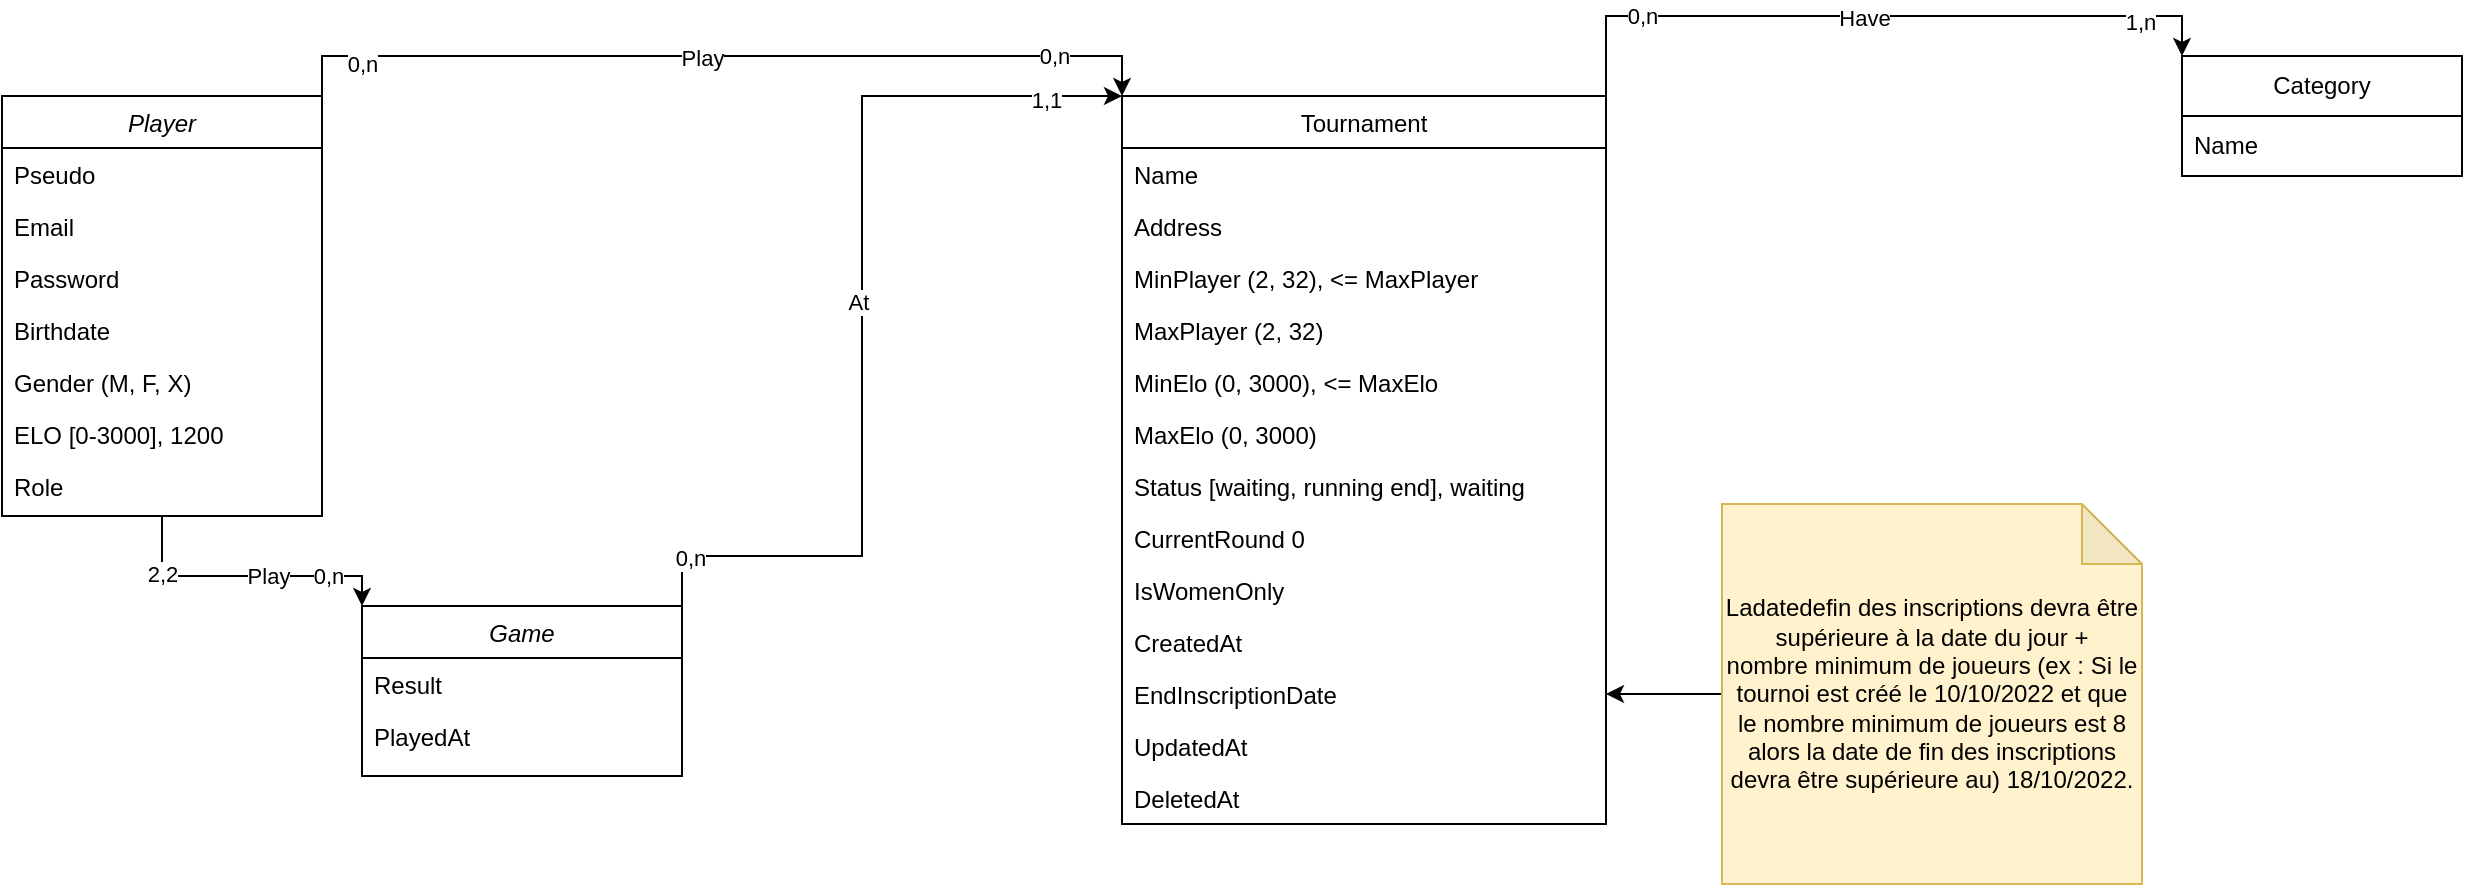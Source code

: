 <mxfile version="25.0.1">
  <diagram id="C5RBs43oDa-KdzZeNtuy" name="Page-1">
    <mxGraphModel dx="1434" dy="786" grid="1" gridSize="10" guides="1" tooltips="1" connect="1" arrows="1" fold="1" page="1" pageScale="1" pageWidth="827" pageHeight="1169" math="0" shadow="0">
      <root>
        <mxCell id="WIyWlLk6GJQsqaUBKTNV-0" />
        <mxCell id="WIyWlLk6GJQsqaUBKTNV-1" parent="WIyWlLk6GJQsqaUBKTNV-0" />
        <mxCell id="is_1qDN3KbwyE40NXV2F-14" style="edgeStyle=orthogonalEdgeStyle;rounded=0;orthogonalLoop=1;jettySize=auto;html=1;entryX=0;entryY=0;entryDx=0;entryDy=0;exitX=1;exitY=0;exitDx=0;exitDy=0;" edge="1" parent="WIyWlLk6GJQsqaUBKTNV-1" source="zkfFHV4jXpPFQw0GAbJ--0" target="zkfFHV4jXpPFQw0GAbJ--17">
          <mxGeometry relative="1" as="geometry" />
        </mxCell>
        <mxCell id="is_1qDN3KbwyE40NXV2F-15" value="Play" style="edgeLabel;html=1;align=center;verticalAlign=middle;resizable=0;points=[];" vertex="1" connectable="0" parent="is_1qDN3KbwyE40NXV2F-14">
          <mxGeometry x="-0.17" y="-2" relative="1" as="geometry">
            <mxPoint x="27" y="-1" as="offset" />
          </mxGeometry>
        </mxCell>
        <mxCell id="is_1qDN3KbwyE40NXV2F-16" value="0,n" style="edgeLabel;html=1;align=center;verticalAlign=middle;resizable=0;points=[];" vertex="1" connectable="0" parent="is_1qDN3KbwyE40NXV2F-14">
          <mxGeometry x="-0.924" relative="1" as="geometry">
            <mxPoint x="20" as="offset" />
          </mxGeometry>
        </mxCell>
        <mxCell id="is_1qDN3KbwyE40NXV2F-17" value="0,n" style="edgeLabel;html=1;align=center;verticalAlign=middle;resizable=0;points=[];" vertex="1" connectable="0" parent="is_1qDN3KbwyE40NXV2F-14">
          <mxGeometry x="0.895" y="-4" relative="1" as="geometry">
            <mxPoint x="-31" y="-4" as="offset" />
          </mxGeometry>
        </mxCell>
        <mxCell id="is_1qDN3KbwyE40NXV2F-30" style="edgeStyle=orthogonalEdgeStyle;rounded=0;orthogonalLoop=1;jettySize=auto;html=1;exitX=0.5;exitY=1;exitDx=0;exitDy=0;entryX=0;entryY=0;entryDx=0;entryDy=0;" edge="1" parent="WIyWlLk6GJQsqaUBKTNV-1" source="zkfFHV4jXpPFQw0GAbJ--0" target="is_1qDN3KbwyE40NXV2F-21">
          <mxGeometry relative="1" as="geometry">
            <Array as="points">
              <mxPoint x="120" y="360" />
              <mxPoint x="220" y="360" />
            </Array>
          </mxGeometry>
        </mxCell>
        <mxCell id="is_1qDN3KbwyE40NXV2F-31" value="Play" style="edgeLabel;html=1;align=center;verticalAlign=middle;resizable=0;points=[];" vertex="1" connectable="0" parent="is_1qDN3KbwyE40NXV2F-30">
          <mxGeometry x="0.145" relative="1" as="geometry">
            <mxPoint as="offset" />
          </mxGeometry>
        </mxCell>
        <mxCell id="is_1qDN3KbwyE40NXV2F-33" value="2,2" style="edgeLabel;html=1;align=center;verticalAlign=middle;resizable=0;points=[];" vertex="1" connectable="0" parent="is_1qDN3KbwyE40NXV2F-30">
          <mxGeometry x="-0.587" y="1" relative="1" as="geometry">
            <mxPoint as="offset" />
          </mxGeometry>
        </mxCell>
        <mxCell id="is_1qDN3KbwyE40NXV2F-34" value="0,n" style="edgeLabel;html=1;align=center;verticalAlign=middle;resizable=0;points=[];" vertex="1" connectable="0" parent="is_1qDN3KbwyE40NXV2F-30">
          <mxGeometry x="0.559" relative="1" as="geometry">
            <mxPoint as="offset" />
          </mxGeometry>
        </mxCell>
        <mxCell id="zkfFHV4jXpPFQw0GAbJ--0" value="Player" style="swimlane;fontStyle=2;align=center;verticalAlign=top;childLayout=stackLayout;horizontal=1;startSize=26;horizontalStack=0;resizeParent=1;resizeLast=0;collapsible=1;marginBottom=0;rounded=0;shadow=0;strokeWidth=1;" parent="WIyWlLk6GJQsqaUBKTNV-1" vertex="1">
          <mxGeometry x="40" y="120" width="160" height="210" as="geometry">
            <mxRectangle x="230" y="140" width="160" height="26" as="alternateBounds" />
          </mxGeometry>
        </mxCell>
        <mxCell id="zkfFHV4jXpPFQw0GAbJ--1" value="Pseudo" style="text;align=left;verticalAlign=top;spacingLeft=4;spacingRight=4;overflow=hidden;rotatable=0;points=[[0,0.5],[1,0.5]];portConstraint=eastwest;" parent="zkfFHV4jXpPFQw0GAbJ--0" vertex="1">
          <mxGeometry y="26" width="160" height="26" as="geometry" />
        </mxCell>
        <mxCell id="zkfFHV4jXpPFQw0GAbJ--2" value="Email" style="text;align=left;verticalAlign=top;spacingLeft=4;spacingRight=4;overflow=hidden;rotatable=0;points=[[0,0.5],[1,0.5]];portConstraint=eastwest;rounded=0;shadow=0;html=0;" parent="zkfFHV4jXpPFQw0GAbJ--0" vertex="1">
          <mxGeometry y="52" width="160" height="26" as="geometry" />
        </mxCell>
        <mxCell id="zkfFHV4jXpPFQw0GAbJ--3" value="Password" style="text;align=left;verticalAlign=top;spacingLeft=4;spacingRight=4;overflow=hidden;rotatable=0;points=[[0,0.5],[1,0.5]];portConstraint=eastwest;rounded=0;shadow=0;html=0;" parent="zkfFHV4jXpPFQw0GAbJ--0" vertex="1">
          <mxGeometry y="78" width="160" height="26" as="geometry" />
        </mxCell>
        <mxCell id="is_1qDN3KbwyE40NXV2F-0" value="Birthdate" style="text;align=left;verticalAlign=top;spacingLeft=4;spacingRight=4;overflow=hidden;rotatable=0;points=[[0,0.5],[1,0.5]];portConstraint=eastwest;rounded=0;shadow=0;html=0;" vertex="1" parent="zkfFHV4jXpPFQw0GAbJ--0">
          <mxGeometry y="104" width="160" height="26" as="geometry" />
        </mxCell>
        <mxCell id="is_1qDN3KbwyE40NXV2F-1" value="Gender (M, F, X)" style="text;align=left;verticalAlign=top;spacingLeft=4;spacingRight=4;overflow=hidden;rotatable=0;points=[[0,0.5],[1,0.5]];portConstraint=eastwest;rounded=0;shadow=0;html=0;" vertex="1" parent="zkfFHV4jXpPFQw0GAbJ--0">
          <mxGeometry y="130" width="160" height="26" as="geometry" />
        </mxCell>
        <mxCell id="is_1qDN3KbwyE40NXV2F-3" value="ELO [0-3000], 1200" style="text;align=left;verticalAlign=top;spacingLeft=4;spacingRight=4;overflow=hidden;rotatable=0;points=[[0,0.5],[1,0.5]];portConstraint=eastwest;rounded=0;shadow=0;html=0;" vertex="1" parent="zkfFHV4jXpPFQw0GAbJ--0">
          <mxGeometry y="156" width="160" height="26" as="geometry" />
        </mxCell>
        <mxCell id="is_1qDN3KbwyE40NXV2F-2" value="Role" style="text;align=left;verticalAlign=top;spacingLeft=4;spacingRight=4;overflow=hidden;rotatable=0;points=[[0,0.5],[1,0.5]];portConstraint=eastwest;rounded=0;shadow=0;html=0;" vertex="1" parent="zkfFHV4jXpPFQw0GAbJ--0">
          <mxGeometry y="182" width="160" height="26" as="geometry" />
        </mxCell>
        <mxCell id="is_1qDN3KbwyE40NXV2F-43" style="edgeStyle=orthogonalEdgeStyle;rounded=0;orthogonalLoop=1;jettySize=auto;html=1;exitX=1;exitY=0;exitDx=0;exitDy=0;entryX=0;entryY=0;entryDx=0;entryDy=0;" edge="1" parent="WIyWlLk6GJQsqaUBKTNV-1" source="zkfFHV4jXpPFQw0GAbJ--17" target="is_1qDN3KbwyE40NXV2F-39">
          <mxGeometry relative="1" as="geometry" />
        </mxCell>
        <mxCell id="is_1qDN3KbwyE40NXV2F-44" value="Have" style="edgeLabel;html=1;align=center;verticalAlign=middle;resizable=0;points=[];" vertex="1" connectable="0" parent="is_1qDN3KbwyE40NXV2F-43">
          <mxGeometry x="-0.029" y="-1" relative="1" as="geometry">
            <mxPoint as="offset" />
          </mxGeometry>
        </mxCell>
        <mxCell id="is_1qDN3KbwyE40NXV2F-45" value="0,n" style="edgeLabel;html=1;align=center;verticalAlign=middle;resizable=0;points=[];" vertex="1" connectable="0" parent="is_1qDN3KbwyE40NXV2F-43">
          <mxGeometry x="-0.667" relative="1" as="geometry">
            <mxPoint as="offset" />
          </mxGeometry>
        </mxCell>
        <mxCell id="is_1qDN3KbwyE40NXV2F-46" value="1,n" style="edgeLabel;html=1;align=center;verticalAlign=middle;resizable=0;points=[];" vertex="1" connectable="0" parent="is_1qDN3KbwyE40NXV2F-43">
          <mxGeometry x="0.764" y="-3" relative="1" as="geometry">
            <mxPoint as="offset" />
          </mxGeometry>
        </mxCell>
        <mxCell id="zkfFHV4jXpPFQw0GAbJ--17" value="Tournament" style="swimlane;fontStyle=0;align=center;verticalAlign=top;childLayout=stackLayout;horizontal=1;startSize=26;horizontalStack=0;resizeParent=1;resizeLast=0;collapsible=1;marginBottom=0;rounded=0;shadow=0;strokeWidth=1;" parent="WIyWlLk6GJQsqaUBKTNV-1" vertex="1">
          <mxGeometry x="600" y="120" width="242" height="364" as="geometry">
            <mxRectangle x="550" y="140" width="160" height="26" as="alternateBounds" />
          </mxGeometry>
        </mxCell>
        <mxCell id="zkfFHV4jXpPFQw0GAbJ--18" value="Name" style="text;align=left;verticalAlign=top;spacingLeft=4;spacingRight=4;overflow=hidden;rotatable=0;points=[[0,0.5],[1,0.5]];portConstraint=eastwest;" parent="zkfFHV4jXpPFQw0GAbJ--17" vertex="1">
          <mxGeometry y="26" width="242" height="26" as="geometry" />
        </mxCell>
        <mxCell id="zkfFHV4jXpPFQw0GAbJ--19" value="Address" style="text;align=left;verticalAlign=top;spacingLeft=4;spacingRight=4;overflow=hidden;rotatable=0;points=[[0,0.5],[1,0.5]];portConstraint=eastwest;rounded=0;shadow=0;html=0;" parent="zkfFHV4jXpPFQw0GAbJ--17" vertex="1">
          <mxGeometry y="52" width="242" height="26" as="geometry" />
        </mxCell>
        <mxCell id="zkfFHV4jXpPFQw0GAbJ--20" value="MinPlayer (2, 32), &lt;= MaxPlayer" style="text;align=left;verticalAlign=top;spacingLeft=4;spacingRight=4;overflow=hidden;rotatable=0;points=[[0,0.5],[1,0.5]];portConstraint=eastwest;rounded=0;shadow=0;html=0;" parent="zkfFHV4jXpPFQw0GAbJ--17" vertex="1">
          <mxGeometry y="78" width="242" height="26" as="geometry" />
        </mxCell>
        <mxCell id="zkfFHV4jXpPFQw0GAbJ--21" value="MaxPlayer (2, 32)" style="text;align=left;verticalAlign=top;spacingLeft=4;spacingRight=4;overflow=hidden;rotatable=0;points=[[0,0.5],[1,0.5]];portConstraint=eastwest;rounded=0;shadow=0;html=0;" parent="zkfFHV4jXpPFQw0GAbJ--17" vertex="1">
          <mxGeometry y="104" width="242" height="26" as="geometry" />
        </mxCell>
        <mxCell id="is_1qDN3KbwyE40NXV2F-4" value="MinElo (0, 3000), &lt;= MaxElo" style="text;align=left;verticalAlign=top;spacingLeft=4;spacingRight=4;overflow=hidden;rotatable=0;points=[[0,0.5],[1,0.5]];portConstraint=eastwest;rounded=0;shadow=0;html=0;" vertex="1" parent="zkfFHV4jXpPFQw0GAbJ--17">
          <mxGeometry y="130" width="242" height="26" as="geometry" />
        </mxCell>
        <mxCell id="is_1qDN3KbwyE40NXV2F-5" value="MaxElo (0, 3000)" style="text;align=left;verticalAlign=top;spacingLeft=4;spacingRight=4;overflow=hidden;rotatable=0;points=[[0,0.5],[1,0.5]];portConstraint=eastwest;rounded=0;shadow=0;html=0;" vertex="1" parent="zkfFHV4jXpPFQw0GAbJ--17">
          <mxGeometry y="156" width="242" height="26" as="geometry" />
        </mxCell>
        <mxCell id="is_1qDN3KbwyE40NXV2F-6" value="Status [waiting, running end], waiting" style="text;align=left;verticalAlign=top;spacingLeft=4;spacingRight=4;overflow=hidden;rotatable=0;points=[[0,0.5],[1,0.5]];portConstraint=eastwest;rounded=0;shadow=0;html=0;" vertex="1" parent="zkfFHV4jXpPFQw0GAbJ--17">
          <mxGeometry y="182" width="242" height="26" as="geometry" />
        </mxCell>
        <mxCell id="is_1qDN3KbwyE40NXV2F-7" value="CurrentRound 0" style="text;align=left;verticalAlign=top;spacingLeft=4;spacingRight=4;overflow=hidden;rotatable=0;points=[[0,0.5],[1,0.5]];portConstraint=eastwest;rounded=0;shadow=0;html=0;" vertex="1" parent="zkfFHV4jXpPFQw0GAbJ--17">
          <mxGeometry y="208" width="242" height="26" as="geometry" />
        </mxCell>
        <mxCell id="is_1qDN3KbwyE40NXV2F-8" value="IsWomenOnly" style="text;align=left;verticalAlign=top;spacingLeft=4;spacingRight=4;overflow=hidden;rotatable=0;points=[[0,0.5],[1,0.5]];portConstraint=eastwest;rounded=0;shadow=0;html=0;" vertex="1" parent="zkfFHV4jXpPFQw0GAbJ--17">
          <mxGeometry y="234" width="242" height="26" as="geometry" />
        </mxCell>
        <mxCell id="is_1qDN3KbwyE40NXV2F-10" value="CreatedAt" style="text;align=left;verticalAlign=top;spacingLeft=4;spacingRight=4;overflow=hidden;rotatable=0;points=[[0,0.5],[1,0.5]];portConstraint=eastwest;rounded=0;shadow=0;html=0;" vertex="1" parent="zkfFHV4jXpPFQw0GAbJ--17">
          <mxGeometry y="260" width="242" height="26" as="geometry" />
        </mxCell>
        <mxCell id="is_1qDN3KbwyE40NXV2F-9" value="EndInscriptionDate" style="text;align=left;verticalAlign=top;spacingLeft=4;spacingRight=4;overflow=hidden;rotatable=0;points=[[0,0.5],[1,0.5]];portConstraint=eastwest;rounded=0;shadow=0;html=0;" vertex="1" parent="zkfFHV4jXpPFQw0GAbJ--17">
          <mxGeometry y="286" width="242" height="26" as="geometry" />
        </mxCell>
        <mxCell id="is_1qDN3KbwyE40NXV2F-11" value="UpdatedAt" style="text;align=left;verticalAlign=top;spacingLeft=4;spacingRight=4;overflow=hidden;rotatable=0;points=[[0,0.5],[1,0.5]];portConstraint=eastwest;rounded=0;shadow=0;html=0;" vertex="1" parent="zkfFHV4jXpPFQw0GAbJ--17">
          <mxGeometry y="312" width="242" height="26" as="geometry" />
        </mxCell>
        <mxCell id="is_1qDN3KbwyE40NXV2F-18" value="DeletedAt" style="text;align=left;verticalAlign=top;spacingLeft=4;spacingRight=4;overflow=hidden;rotatable=0;points=[[0,0.5],[1,0.5]];portConstraint=eastwest;rounded=0;shadow=0;html=0;" vertex="1" parent="zkfFHV4jXpPFQw0GAbJ--17">
          <mxGeometry y="338" width="242" height="26" as="geometry" />
        </mxCell>
        <mxCell id="is_1qDN3KbwyE40NXV2F-13" style="edgeStyle=orthogonalEdgeStyle;rounded=0;orthogonalLoop=1;jettySize=auto;html=1;exitX=0;exitY=0.5;exitDx=0;exitDy=0;exitPerimeter=0;entryX=1;entryY=0.5;entryDx=0;entryDy=0;" edge="1" parent="WIyWlLk6GJQsqaUBKTNV-1" source="is_1qDN3KbwyE40NXV2F-12" target="is_1qDN3KbwyE40NXV2F-9">
          <mxGeometry relative="1" as="geometry" />
        </mxCell>
        <mxCell id="is_1qDN3KbwyE40NXV2F-12" value="Ladatedefin des inscriptions devra être supérieure à la date du jour +&lt;br/&gt; nombre minimum de joueurs (ex : Si le tournoi est créé le 10/10/2022 et que&lt;br/&gt; le nombre minimum de joueurs est 8 alors la date de fin des inscriptions&lt;br/&gt; devra être supérieure au) 18/10/2022." style="shape=note;whiteSpace=wrap;html=1;backgroundOutline=1;darkOpacity=0.05;fillColor=#fff2cc;strokeColor=#d6b656;" vertex="1" parent="WIyWlLk6GJQsqaUBKTNV-1">
          <mxGeometry x="900" y="324" width="210" height="190" as="geometry" />
        </mxCell>
        <mxCell id="is_1qDN3KbwyE40NXV2F-29" style="edgeStyle=orthogonalEdgeStyle;rounded=0;orthogonalLoop=1;jettySize=auto;html=1;entryX=0;entryY=0;entryDx=0;entryDy=0;exitX=1;exitY=0;exitDx=0;exitDy=0;" edge="1" parent="WIyWlLk6GJQsqaUBKTNV-1" source="is_1qDN3KbwyE40NXV2F-21" target="zkfFHV4jXpPFQw0GAbJ--17">
          <mxGeometry relative="1" as="geometry">
            <Array as="points">
              <mxPoint x="380" y="350" />
              <mxPoint x="470" y="350" />
              <mxPoint x="470" y="120" />
            </Array>
          </mxGeometry>
        </mxCell>
        <mxCell id="is_1qDN3KbwyE40NXV2F-32" value="At" style="edgeLabel;html=1;align=center;verticalAlign=middle;resizable=0;points=[];" vertex="1" connectable="0" parent="is_1qDN3KbwyE40NXV2F-29">
          <mxGeometry x="0.02" y="2" relative="1" as="geometry">
            <mxPoint as="offset" />
          </mxGeometry>
        </mxCell>
        <mxCell id="is_1qDN3KbwyE40NXV2F-35" value="0,n" style="edgeLabel;html=1;align=center;verticalAlign=middle;resizable=0;points=[];" vertex="1" connectable="0" parent="is_1qDN3KbwyE40NXV2F-29">
          <mxGeometry x="-0.881" y="-1" relative="1" as="geometry">
            <mxPoint as="offset" />
          </mxGeometry>
        </mxCell>
        <mxCell id="is_1qDN3KbwyE40NXV2F-36" value="1,1" style="edgeLabel;html=1;align=center;verticalAlign=middle;resizable=0;points=[];" vertex="1" connectable="0" parent="is_1qDN3KbwyE40NXV2F-29">
          <mxGeometry x="0.841" y="-2" relative="1" as="geometry">
            <mxPoint as="offset" />
          </mxGeometry>
        </mxCell>
        <mxCell id="is_1qDN3KbwyE40NXV2F-21" value="Game" style="swimlane;fontStyle=2;align=center;verticalAlign=top;childLayout=stackLayout;horizontal=1;startSize=26;horizontalStack=0;resizeParent=1;resizeLast=0;collapsible=1;marginBottom=0;rounded=0;shadow=0;strokeWidth=1;" vertex="1" parent="WIyWlLk6GJQsqaUBKTNV-1">
          <mxGeometry x="220" y="375" width="160" height="85" as="geometry">
            <mxRectangle x="230" y="140" width="160" height="26" as="alternateBounds" />
          </mxGeometry>
        </mxCell>
        <mxCell id="is_1qDN3KbwyE40NXV2F-22" value="Result" style="text;align=left;verticalAlign=top;spacingLeft=4;spacingRight=4;overflow=hidden;rotatable=0;points=[[0,0.5],[1,0.5]];portConstraint=eastwest;" vertex="1" parent="is_1qDN3KbwyE40NXV2F-21">
          <mxGeometry y="26" width="160" height="26" as="geometry" />
        </mxCell>
        <mxCell id="is_1qDN3KbwyE40NXV2F-38" value="PlayedAt" style="text;align=left;verticalAlign=top;spacingLeft=4;spacingRight=4;overflow=hidden;rotatable=0;points=[[0,0.5],[1,0.5]];portConstraint=eastwest;" vertex="1" parent="is_1qDN3KbwyE40NXV2F-21">
          <mxGeometry y="52" width="160" height="26" as="geometry" />
        </mxCell>
        <mxCell id="is_1qDN3KbwyE40NXV2F-39" value="Category" style="swimlane;fontStyle=0;childLayout=stackLayout;horizontal=1;startSize=30;horizontalStack=0;resizeParent=1;resizeParentMax=0;resizeLast=0;collapsible=1;marginBottom=0;whiteSpace=wrap;html=1;" vertex="1" parent="WIyWlLk6GJQsqaUBKTNV-1">
          <mxGeometry x="1130" y="100" width="140" height="60" as="geometry" />
        </mxCell>
        <mxCell id="is_1qDN3KbwyE40NXV2F-40" value="Name" style="text;strokeColor=none;fillColor=none;align=left;verticalAlign=middle;spacingLeft=4;spacingRight=4;overflow=hidden;points=[[0,0.5],[1,0.5]];portConstraint=eastwest;rotatable=0;whiteSpace=wrap;html=1;" vertex="1" parent="is_1qDN3KbwyE40NXV2F-39">
          <mxGeometry y="30" width="140" height="30" as="geometry" />
        </mxCell>
      </root>
    </mxGraphModel>
  </diagram>
</mxfile>
